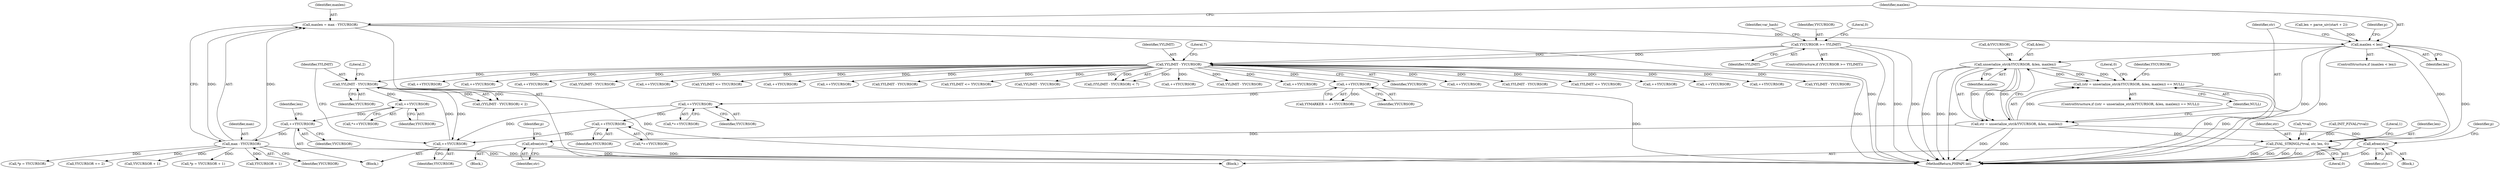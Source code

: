 digraph "0_php-src_16b3003ffc6393e250f069aa28a78dc5a2c064b2_0@integer" {
"1001115" [label="(Call,maxlen = max - YYCURSOR)"];
"1001117" [label="(Call,max - YYCURSOR)"];
"1001103" [label="(Call,++YYCURSOR)"];
"1001096" [label="(Call,++YYCURSOR)"];
"1001068" [label="(Call,YYLIMIT - YYCURSOR)"];
"1000150" [label="(Call,YYLIMIT - YYCURSOR)"];
"1000124" [label="(Call,YYCURSOR >= YYLIMIT)"];
"1001064" [label="(Call,++YYCURSOR)"];
"1001029" [label="(Call,++YYCURSOR)"];
"1000295" [label="(Call,++YYCURSOR)"];
"1001051" [label="(Call,++YYCURSOR)"];
"1001121" [label="(Call,maxlen < len)"];
"1001137" [label="(Call,unserialize_str(&YYCURSOR, &len, maxlen))"];
"1001134" [label="(Call,(str = unserialize_str(&YYCURSOR, &len, maxlen)) == NULL)"];
"1001135" [label="(Call,str = unserialize_str(&YYCURSOR, &len, maxlen))"];
"1001153" [label="(Call,efree(str))"];
"1001169" [label="(Call,efree(str))"];
"1001189" [label="(Call,ZVAL_STRINGL(*rval, str, len, 0))"];
"1001146" [label="(Literal,0)"];
"1000295" [label="(Call,++YYCURSOR)"];
"1000129" [label="(Literal,0)"];
"1001169" [label="(Call,efree(str))"];
"1000152" [label="(Identifier,YYCURSOR)"];
"1000355" [label="(Call,++YYCURSOR)"];
"1000406" [label="(Call,YYLIMIT - YYCURSOR)"];
"1002340" [label="(Call,YYLIMIT <= YYCURSOR)"];
"1001152" [label="(Block,)"];
"1000296" [label="(Identifier,YYCURSOR)"];
"1001138" [label="(Call,&YYCURSOR)"];
"1001117" [label="(Call,max - YYCURSOR)"];
"1001065" [label="(Identifier,YYCURSOR)"];
"1001150" [label="(Identifier,YYCURSOR)"];
"1001153" [label="(Call,efree(str))"];
"1000267" [label="(Call,++YYCURSOR)"];
"1001028" [label="(Call,*++YYCURSOR)"];
"1000225" [label="(Call,++YYCURSOR)"];
"1000346" [label="(Call,++YYCURSOR)"];
"1001186" [label="(Call,INIT_PZVAL(*rval))"];
"1001071" [label="(Literal,2)"];
"1001583" [label="(Call,YYLIMIT - YYCURSOR)"];
"1001069" [label="(Identifier,YYLIMIT)"];
"1000281" [label="(Call,++YYCURSOR)"];
"1001109" [label="(Call,len = parse_uiv(start + 2))"];
"1001067" [label="(Call,(YYLIMIT - YYCURSOR) < 2)"];
"1001157" [label="(Identifier,p)"];
"1000124" [label="(Call,YYCURSOR >= YYLIMIT)"];
"1001173" [label="(Identifier,p)"];
"1001155" [label="(Call,*p = YYCURSOR)"];
"1000213" [label="(Call,++YYCURSOR)"];
"1000323" [label="(Call,++YYCURSOR)"];
"1001121" [label="(Call,maxlen < len)"];
"1001497" [label="(Call,YYLIMIT - YYCURSOR)"];
"1001096" [label="(Call,++YYCURSOR)"];
"1001118" [label="(Identifier,max)"];
"1001179" [label="(Call,YYCURSOR += 2)"];
"1001174" [label="(Call,YYCURSOR + 1)"];
"1001142" [label="(Identifier,maxlen)"];
"1001133" [label="(ControlStructure,if ((str = unserialize_str(&YYCURSOR, &len, maxlen)) == NULL))"];
"1001097" [label="(Identifier,YYCURSOR)"];
"1000337" [label="(Call,++YYCURSOR)"];
"1001127" [label="(Identifier,p)"];
"1001971" [label="(Call,YYLIMIT <= YYCURSOR)"];
"1001194" [label="(Literal,0)"];
"1001134" [label="(Call,(str = unserialize_str(&YYCURSOR, &len, maxlen)) == NULL)"];
"1001103" [label="(Call,++YYCURSOR)"];
"1000196" [label="(Call,++YYCURSOR)"];
"1000309" [label="(Call,++YYCURSOR)"];
"1000150" [label="(Call,YYLIMIT - YYCURSOR)"];
"1000837" [label="(Call,YYLIMIT - YYCURSOR)"];
"1002423" [label="(MethodReturn,PHPAPI int)"];
"1001104" [label="(Identifier,YYCURSOR)"];
"1001171" [label="(Call,*p = YYCURSOR + 1)"];
"1000151" [label="(Identifier,YYLIMIT)"];
"1000126" [label="(Identifier,YYLIMIT)"];
"1000153" [label="(Literal,7)"];
"1001122" [label="(Identifier,maxlen)"];
"1002197" [label="(Call,YYLIMIT <= YYCURSOR)"];
"1001120" [label="(ControlStructure,if (maxlen < len))"];
"1001189" [label="(Call,ZVAL_STRINGL(*rval, str, len, 0))"];
"1001196" [label="(Literal,1)"];
"1001116" [label="(Identifier,maxlen)"];
"1001050" [label="(Call,*++YYCURSOR)"];
"1001193" [label="(Identifier,len)"];
"1001068" [label="(Call,YYLIMIT - YYCURSOR)"];
"1001140" [label="(Call,&len)"];
"1001143" [label="(Identifier,NULL)"];
"1000132" [label="(Identifier,var_hash)"];
"1001137" [label="(Call,unserialize_str(&YYCURSOR, &len, maxlen))"];
"1001135" [label="(Call,str = unserialize_str(&YYCURSOR, &len, maxlen))"];
"1001115" [label="(Call,maxlen = max - YYCURSOR)"];
"1000123" [label="(ControlStructure,if (YYCURSOR >= YYLIMIT))"];
"1001168" [label="(Block,)"];
"1001170" [label="(Identifier,str)"];
"1000145" [label="(Block,)"];
"1000943" [label="(Call,YYLIMIT - YYCURSOR)"];
"1001154" [label="(Identifier,str)"];
"1001070" [label="(Identifier,YYCURSOR)"];
"1001064" [label="(Call,++YYCURSOR)"];
"1000149" [label="(Call,(YYLIMIT - YYCURSOR) < 7)"];
"1000253" [label="(Call,++YYCURSOR)"];
"1001192" [label="(Identifier,str)"];
"1000125" [label="(Identifier,YYCURSOR)"];
"1001110" [label="(Identifier,len)"];
"1001052" [label="(Identifier,YYCURSOR)"];
"1001164" [label="(Call,YYCURSOR + 1)"];
"1001029" [label="(Call,++YYCURSOR)"];
"1001119" [label="(Identifier,YYCURSOR)"];
"1000293" [label="(Call,YYMARKER = ++YYCURSOR)"];
"1001105" [label="(Block,)"];
"1001030" [label="(Identifier,YYCURSOR)"];
"1001095" [label="(Call,*++YYCURSOR)"];
"1001240" [label="(Call,YYLIMIT - YYCURSOR)"];
"1001136" [label="(Identifier,str)"];
"1001123" [label="(Identifier,len)"];
"1001190" [label="(Call,*rval)"];
"1000239" [label="(Call,++YYCURSOR)"];
"1001051" [label="(Call,++YYCURSOR)"];
"1001115" -> "1001105"  [label="AST: "];
"1001115" -> "1001117"  [label="CFG: "];
"1001116" -> "1001115"  [label="AST: "];
"1001117" -> "1001115"  [label="AST: "];
"1001122" -> "1001115"  [label="CFG: "];
"1001115" -> "1002423"  [label="DDG: "];
"1001117" -> "1001115"  [label="DDG: "];
"1001117" -> "1001115"  [label="DDG: "];
"1001115" -> "1001121"  [label="DDG: "];
"1001117" -> "1001119"  [label="CFG: "];
"1001118" -> "1001117"  [label="AST: "];
"1001119" -> "1001117"  [label="AST: "];
"1001117" -> "1002423"  [label="DDG: "];
"1001117" -> "1002423"  [label="DDG: "];
"1001103" -> "1001117"  [label="DDG: "];
"1001117" -> "1001155"  [label="DDG: "];
"1001117" -> "1001164"  [label="DDG: "];
"1001117" -> "1001171"  [label="DDG: "];
"1001117" -> "1001174"  [label="DDG: "];
"1001117" -> "1001179"  [label="DDG: "];
"1001103" -> "1000145"  [label="AST: "];
"1001103" -> "1001104"  [label="CFG: "];
"1001104" -> "1001103"  [label="AST: "];
"1001110" -> "1001103"  [label="CFG: "];
"1001096" -> "1001103"  [label="DDG: "];
"1001096" -> "1001095"  [label="AST: "];
"1001096" -> "1001097"  [label="CFG: "];
"1001097" -> "1001096"  [label="AST: "];
"1001095" -> "1001096"  [label="CFG: "];
"1001068" -> "1001096"  [label="DDG: "];
"1001068" -> "1001067"  [label="AST: "];
"1001068" -> "1001070"  [label="CFG: "];
"1001069" -> "1001068"  [label="AST: "];
"1001070" -> "1001068"  [label="AST: "];
"1001071" -> "1001068"  [label="CFG: "];
"1001068" -> "1002423"  [label="DDG: "];
"1001068" -> "1001064"  [label="DDG: "];
"1001068" -> "1001067"  [label="DDG: "];
"1001068" -> "1001067"  [label="DDG: "];
"1000150" -> "1001068"  [label="DDG: "];
"1001064" -> "1001068"  [label="DDG: "];
"1000150" -> "1000149"  [label="AST: "];
"1000150" -> "1000152"  [label="CFG: "];
"1000151" -> "1000150"  [label="AST: "];
"1000152" -> "1000150"  [label="AST: "];
"1000153" -> "1000150"  [label="CFG: "];
"1000150" -> "1002423"  [label="DDG: "];
"1000150" -> "1000149"  [label="DDG: "];
"1000150" -> "1000149"  [label="DDG: "];
"1000124" -> "1000150"  [label="DDG: "];
"1000124" -> "1000150"  [label="DDG: "];
"1000150" -> "1000196"  [label="DDG: "];
"1000150" -> "1000213"  [label="DDG: "];
"1000150" -> "1000225"  [label="DDG: "];
"1000150" -> "1000239"  [label="DDG: "];
"1000150" -> "1000253"  [label="DDG: "];
"1000150" -> "1000267"  [label="DDG: "];
"1000150" -> "1000281"  [label="DDG: "];
"1000150" -> "1000295"  [label="DDG: "];
"1000150" -> "1000309"  [label="DDG: "];
"1000150" -> "1000323"  [label="DDG: "];
"1000150" -> "1000337"  [label="DDG: "];
"1000150" -> "1000346"  [label="DDG: "];
"1000150" -> "1000355"  [label="DDG: "];
"1000150" -> "1000406"  [label="DDG: "];
"1000150" -> "1000837"  [label="DDG: "];
"1000150" -> "1000943"  [label="DDG: "];
"1000150" -> "1001240"  [label="DDG: "];
"1000150" -> "1001497"  [label="DDG: "];
"1000150" -> "1001583"  [label="DDG: "];
"1000150" -> "1001971"  [label="DDG: "];
"1000150" -> "1002197"  [label="DDG: "];
"1000150" -> "1002340"  [label="DDG: "];
"1000124" -> "1000123"  [label="AST: "];
"1000124" -> "1000126"  [label="CFG: "];
"1000125" -> "1000124"  [label="AST: "];
"1000126" -> "1000124"  [label="AST: "];
"1000129" -> "1000124"  [label="CFG: "];
"1000132" -> "1000124"  [label="CFG: "];
"1000124" -> "1002423"  [label="DDG: "];
"1000124" -> "1002423"  [label="DDG: "];
"1000124" -> "1002423"  [label="DDG: "];
"1001064" -> "1000145"  [label="AST: "];
"1001064" -> "1001065"  [label="CFG: "];
"1001065" -> "1001064"  [label="AST: "];
"1001069" -> "1001064"  [label="CFG: "];
"1001029" -> "1001064"  [label="DDG: "];
"1001051" -> "1001064"  [label="DDG: "];
"1001029" -> "1001028"  [label="AST: "];
"1001029" -> "1001030"  [label="CFG: "];
"1001030" -> "1001029"  [label="AST: "];
"1001028" -> "1001029"  [label="CFG: "];
"1000295" -> "1001029"  [label="DDG: "];
"1001029" -> "1001051"  [label="DDG: "];
"1000295" -> "1000293"  [label="AST: "];
"1000295" -> "1000296"  [label="CFG: "];
"1000296" -> "1000295"  [label="AST: "];
"1000293" -> "1000295"  [label="CFG: "];
"1000295" -> "1002423"  [label="DDG: "];
"1000295" -> "1000293"  [label="DDG: "];
"1001051" -> "1001050"  [label="AST: "];
"1001051" -> "1001052"  [label="CFG: "];
"1001052" -> "1001051"  [label="AST: "];
"1001050" -> "1001051"  [label="CFG: "];
"1001121" -> "1001120"  [label="AST: "];
"1001121" -> "1001123"  [label="CFG: "];
"1001122" -> "1001121"  [label="AST: "];
"1001123" -> "1001121"  [label="AST: "];
"1001127" -> "1001121"  [label="CFG: "];
"1001136" -> "1001121"  [label="CFG: "];
"1001121" -> "1002423"  [label="DDG: "];
"1001121" -> "1002423"  [label="DDG: "];
"1001121" -> "1002423"  [label="DDG: "];
"1001109" -> "1001121"  [label="DDG: "];
"1001121" -> "1001137"  [label="DDG: "];
"1001121" -> "1001189"  [label="DDG: "];
"1001137" -> "1001135"  [label="AST: "];
"1001137" -> "1001142"  [label="CFG: "];
"1001138" -> "1001137"  [label="AST: "];
"1001140" -> "1001137"  [label="AST: "];
"1001142" -> "1001137"  [label="AST: "];
"1001135" -> "1001137"  [label="CFG: "];
"1001137" -> "1002423"  [label="DDG: "];
"1001137" -> "1002423"  [label="DDG: "];
"1001137" -> "1002423"  [label="DDG: "];
"1001137" -> "1001134"  [label="DDG: "];
"1001137" -> "1001134"  [label="DDG: "];
"1001137" -> "1001134"  [label="DDG: "];
"1001137" -> "1001135"  [label="DDG: "];
"1001137" -> "1001135"  [label="DDG: "];
"1001137" -> "1001135"  [label="DDG: "];
"1001134" -> "1001133"  [label="AST: "];
"1001134" -> "1001143"  [label="CFG: "];
"1001135" -> "1001134"  [label="AST: "];
"1001143" -> "1001134"  [label="AST: "];
"1001146" -> "1001134"  [label="CFG: "];
"1001150" -> "1001134"  [label="CFG: "];
"1001134" -> "1002423"  [label="DDG: "];
"1001134" -> "1002423"  [label="DDG: "];
"1001135" -> "1001134"  [label="DDG: "];
"1001136" -> "1001135"  [label="AST: "];
"1001143" -> "1001135"  [label="CFG: "];
"1001135" -> "1002423"  [label="DDG: "];
"1001135" -> "1002423"  [label="DDG: "];
"1001135" -> "1001153"  [label="DDG: "];
"1001135" -> "1001169"  [label="DDG: "];
"1001135" -> "1001189"  [label="DDG: "];
"1001153" -> "1001152"  [label="AST: "];
"1001153" -> "1001154"  [label="CFG: "];
"1001154" -> "1001153"  [label="AST: "];
"1001157" -> "1001153"  [label="CFG: "];
"1001153" -> "1002423"  [label="DDG: "];
"1001153" -> "1002423"  [label="DDG: "];
"1001169" -> "1001168"  [label="AST: "];
"1001169" -> "1001170"  [label="CFG: "];
"1001170" -> "1001169"  [label="AST: "];
"1001173" -> "1001169"  [label="CFG: "];
"1001169" -> "1002423"  [label="DDG: "];
"1001169" -> "1002423"  [label="DDG: "];
"1001189" -> "1001105"  [label="AST: "];
"1001189" -> "1001194"  [label="CFG: "];
"1001190" -> "1001189"  [label="AST: "];
"1001192" -> "1001189"  [label="AST: "];
"1001193" -> "1001189"  [label="AST: "];
"1001194" -> "1001189"  [label="AST: "];
"1001196" -> "1001189"  [label="CFG: "];
"1001189" -> "1002423"  [label="DDG: "];
"1001189" -> "1002423"  [label="DDG: "];
"1001189" -> "1002423"  [label="DDG: "];
"1001189" -> "1002423"  [label="DDG: "];
"1001186" -> "1001189"  [label="DDG: "];
}

